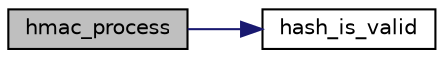 digraph "hmac_process"
{
 // LATEX_PDF_SIZE
  edge [fontname="Helvetica",fontsize="10",labelfontname="Helvetica",labelfontsize="10"];
  node [fontname="Helvetica",fontsize="10",shape=record];
  rankdir="LR";
  Node0 [label="hmac_process",height=0.2,width=0.4,color="black", fillcolor="grey75", style="filled", fontcolor="black",tooltip="Process data through HMAC."];
  Node0 -> Node1 [color="midnightblue",fontsize="10",style="solid"];
  Node1 [label="hash_is_valid",height=0.2,width=0.4,color="black", fillcolor="white", style="filled",URL="$tomcrypt__hash_8h.html#a79647f22bf48bfa7de03fe5fc958c846",tooltip=" "];
}
